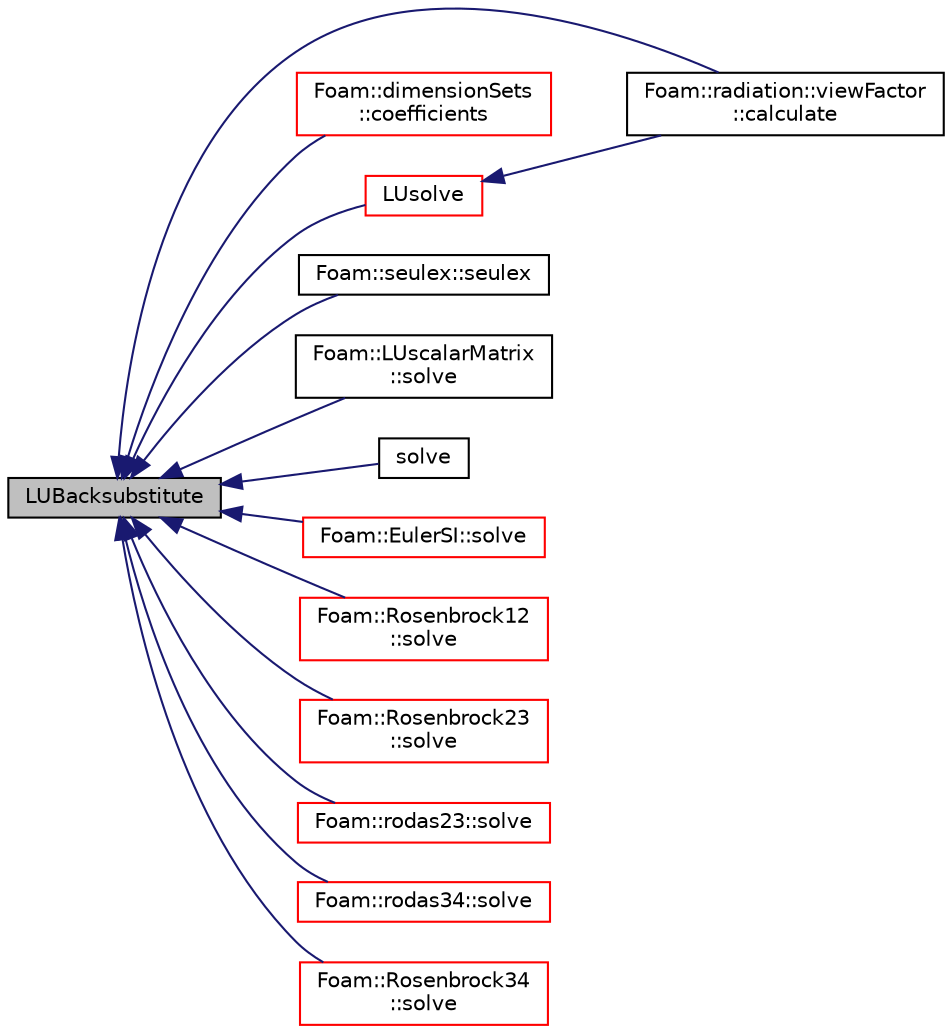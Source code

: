 digraph "LUBacksubstitute"
{
  bgcolor="transparent";
  edge [fontname="Helvetica",fontsize="10",labelfontname="Helvetica",labelfontsize="10"];
  node [fontname="Helvetica",fontsize="10",shape=record];
  rankdir="LR";
  Node1 [label="LUBacksubstitute",height=0.2,width=0.4,color="black", fillcolor="grey75", style="filled", fontcolor="black"];
  Node1 -> Node2 [dir="back",color="midnightblue",fontsize="10",style="solid",fontname="Helvetica"];
  Node2 [label="Foam::radiation::viewFactor\l::calculate",height=0.2,width=0.4,color="black",URL="$a02803.html#afe1d8348c24e6589bc7c0b3f689316a7",tooltip="Solve system of equation(s) "];
  Node1 -> Node3 [dir="back",color="midnightblue",fontsize="10",style="solid",fontname="Helvetica"];
  Node3 [label="Foam::dimensionSets\l::coefficients",height=0.2,width=0.4,color="red",URL="$a00535.html#a65d1c7829a53077069789c840eecbfe7",tooltip="(if valid) obtain set of coefficients of unitNames "];
  Node1 -> Node4 [dir="back",color="midnightblue",fontsize="10",style="solid",fontname="Helvetica"];
  Node4 [label="LUsolve",height=0.2,width=0.4,color="red",URL="$a10733.html#ad36ff051a76f2291e79751842332871c",tooltip="Solve the matrix using LU decomposition with pivoting. "];
  Node4 -> Node2 [dir="back",color="midnightblue",fontsize="10",style="solid",fontname="Helvetica"];
  Node1 -> Node5 [dir="back",color="midnightblue",fontsize="10",style="solid",fontname="Helvetica"];
  Node5 [label="Foam::seulex::seulex",height=0.2,width=0.4,color="black",URL="$a02284.html#a506512f869bd359e1fad319ea9f42b81",tooltip="Construct from ODE. "];
  Node1 -> Node6 [dir="back",color="midnightblue",fontsize="10",style="solid",fontname="Helvetica"];
  Node6 [label="Foam::LUscalarMatrix\l::solve",height=0.2,width=0.4,color="black",URL="$a01389.html#abc0f0843de18d8cdd9b9a86358957e50"];
  Node1 -> Node7 [dir="back",color="midnightblue",fontsize="10",style="solid",fontname="Helvetica"];
  Node7 [label="solve",height=0.2,width=0.4,color="black",URL="$a10733.html#af9a575dd87051254018f142ea9c62e99",tooltip="Solve the matrix using Gaussian elimination with pivoting. "];
  Node1 -> Node8 [dir="back",color="midnightblue",fontsize="10",style="solid",fontname="Helvetica"];
  Node8 [label="Foam::EulerSI::solve",height=0.2,width=0.4,color="red",URL="$a00683.html#addb49744b13dfd8476bbb75b6209bfb3",tooltip="Solve a single step dx and return the error. "];
  Node1 -> Node9 [dir="back",color="midnightblue",fontsize="10",style="solid",fontname="Helvetica"];
  Node9 [label="Foam::Rosenbrock12\l::solve",height=0.2,width=0.4,color="red",URL="$a02210.html#addb49744b13dfd8476bbb75b6209bfb3",tooltip="Solve a single step dx and return the error. "];
  Node1 -> Node10 [dir="back",color="midnightblue",fontsize="10",style="solid",fontname="Helvetica"];
  Node10 [label="Foam::Rosenbrock23\l::solve",height=0.2,width=0.4,color="red",URL="$a02211.html#addb49744b13dfd8476bbb75b6209bfb3",tooltip="Solve a single step dx and return the error. "];
  Node1 -> Node11 [dir="back",color="midnightblue",fontsize="10",style="solid",fontname="Helvetica"];
  Node11 [label="Foam::rodas23::solve",height=0.2,width=0.4,color="red",URL="$a02208.html#addb49744b13dfd8476bbb75b6209bfb3",tooltip="Solve a single step dx and return the error. "];
  Node1 -> Node12 [dir="back",color="midnightblue",fontsize="10",style="solid",fontname="Helvetica"];
  Node12 [label="Foam::rodas34::solve",height=0.2,width=0.4,color="red",URL="$a02209.html#addb49744b13dfd8476bbb75b6209bfb3",tooltip="Solve a single step dx and return the error. "];
  Node1 -> Node13 [dir="back",color="midnightblue",fontsize="10",style="solid",fontname="Helvetica"];
  Node13 [label="Foam::Rosenbrock34\l::solve",height=0.2,width=0.4,color="red",URL="$a02212.html#addb49744b13dfd8476bbb75b6209bfb3",tooltip="Solve a single step dx and return the error. "];
}
